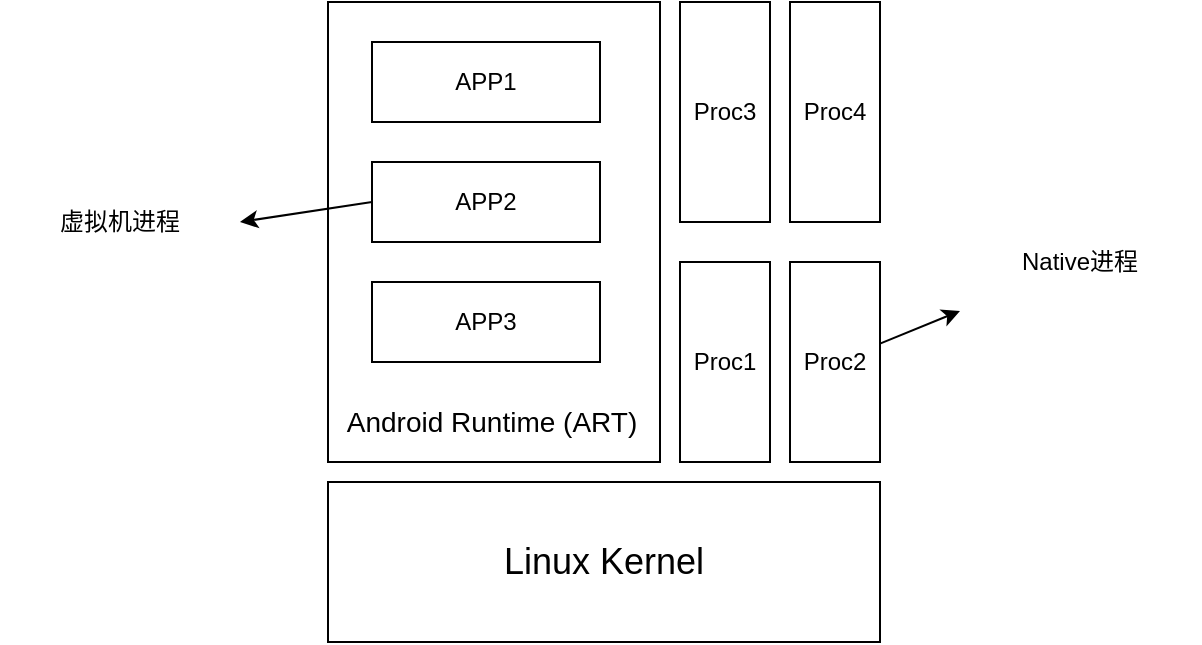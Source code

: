 <mxfile version="14.5.1" type="device"><diagram id="JZBlJOHNAZ5CBj2ISDRX" name="第 1 页"><mxGraphModel dx="1106" dy="795" grid="1" gridSize="10" guides="1" tooltips="1" connect="1" arrows="1" fold="1" page="1" pageScale="1" pageWidth="827" pageHeight="1169" math="0" shadow="0"><root><mxCell id="0"/><mxCell id="1" parent="0"/><mxCell id="uHr4iQDsCzXh0wWHmx-5-1" value="&lt;font style=&quot;font-size: 18px&quot;&gt;Linux Kernel&lt;/font&gt;" style="rounded=0;whiteSpace=wrap;html=1;" vertex="1" parent="1"><mxGeometry x="294" y="320" width="276" height="80" as="geometry"/></mxCell><mxCell id="uHr4iQDsCzXh0wWHmx-5-2" value="" style="rounded=0;whiteSpace=wrap;html=1;" vertex="1" parent="1"><mxGeometry x="294" y="80" width="166" height="230" as="geometry"/></mxCell><mxCell id="uHr4iQDsCzXh0wWHmx-5-3" value="&lt;font style=&quot;font-size: 14px&quot;&gt;Android Runtime (ART)&lt;/font&gt;" style="rounded=0;whiteSpace=wrap;html=1;strokeColor=none;" vertex="1" parent="1"><mxGeometry x="302" y="280" width="148" height="20" as="geometry"/></mxCell><mxCell id="uHr4iQDsCzXh0wWHmx-5-4" value="APP1" style="rounded=0;whiteSpace=wrap;html=1;" vertex="1" parent="1"><mxGeometry x="316" y="100" width="114" height="40" as="geometry"/></mxCell><mxCell id="uHr4iQDsCzXh0wWHmx-5-6" value="APP2" style="rounded=0;whiteSpace=wrap;html=1;" vertex="1" parent="1"><mxGeometry x="316" y="160" width="114" height="40" as="geometry"/></mxCell><mxCell id="uHr4iQDsCzXh0wWHmx-5-7" value="APP3" style="rounded=0;whiteSpace=wrap;html=1;" vertex="1" parent="1"><mxGeometry x="316" y="220" width="114" height="40" as="geometry"/></mxCell><mxCell id="uHr4iQDsCzXh0wWHmx-5-8" value="Proc1" style="rounded=0;whiteSpace=wrap;html=1;" vertex="1" parent="1"><mxGeometry x="470" y="210" width="45" height="100" as="geometry"/></mxCell><mxCell id="uHr4iQDsCzXh0wWHmx-5-9" value="Proc3" style="rounded=0;whiteSpace=wrap;html=1;" vertex="1" parent="1"><mxGeometry x="470" y="80" width="45" height="110" as="geometry"/></mxCell><mxCell id="uHr4iQDsCzXh0wWHmx-5-10" value="Proc4" style="rounded=0;whiteSpace=wrap;html=1;" vertex="1" parent="1"><mxGeometry x="525" y="80" width="45" height="110" as="geometry"/></mxCell><mxCell id="uHr4iQDsCzXh0wWHmx-5-16" value="" style="rounded=0;orthogonalLoop=1;jettySize=auto;html=1;" edge="1" parent="1" source="uHr4iQDsCzXh0wWHmx-5-11" target="uHr4iQDsCzXh0wWHmx-5-14"><mxGeometry relative="1" as="geometry"/></mxCell><mxCell id="uHr4iQDsCzXh0wWHmx-5-11" value="Proc2" style="rounded=0;whiteSpace=wrap;html=1;" vertex="1" parent="1"><mxGeometry x="525" y="210" width="45" height="100" as="geometry"/></mxCell><mxCell id="uHr4iQDsCzXh0wWHmx-5-12" value="" style="endArrow=classic;html=1;exitX=0;exitY=0.5;exitDx=0;exitDy=0;entryX=1;entryY=0.5;entryDx=0;entryDy=0;" edge="1" parent="1" source="uHr4iQDsCzXh0wWHmx-5-6" target="uHr4iQDsCzXh0wWHmx-5-13"><mxGeometry width="50" height="50" relative="1" as="geometry"><mxPoint x="220" y="140" as="sourcePoint"/><mxPoint x="250" y="130" as="targetPoint"/></mxGeometry></mxCell><mxCell id="uHr4iQDsCzXh0wWHmx-5-13" value="虚拟机进程" style="rounded=0;whiteSpace=wrap;html=1;strokeColor=none;" vertex="1" parent="1"><mxGeometry x="130" y="160" width="120" height="60" as="geometry"/></mxCell><mxCell id="uHr4iQDsCzXh0wWHmx-5-14" value="Native进程" style="rounded=0;whiteSpace=wrap;html=1;strokeColor=none;" vertex="1" parent="1"><mxGeometry x="610" y="180" width="120" height="60" as="geometry"/></mxCell></root></mxGraphModel></diagram></mxfile>